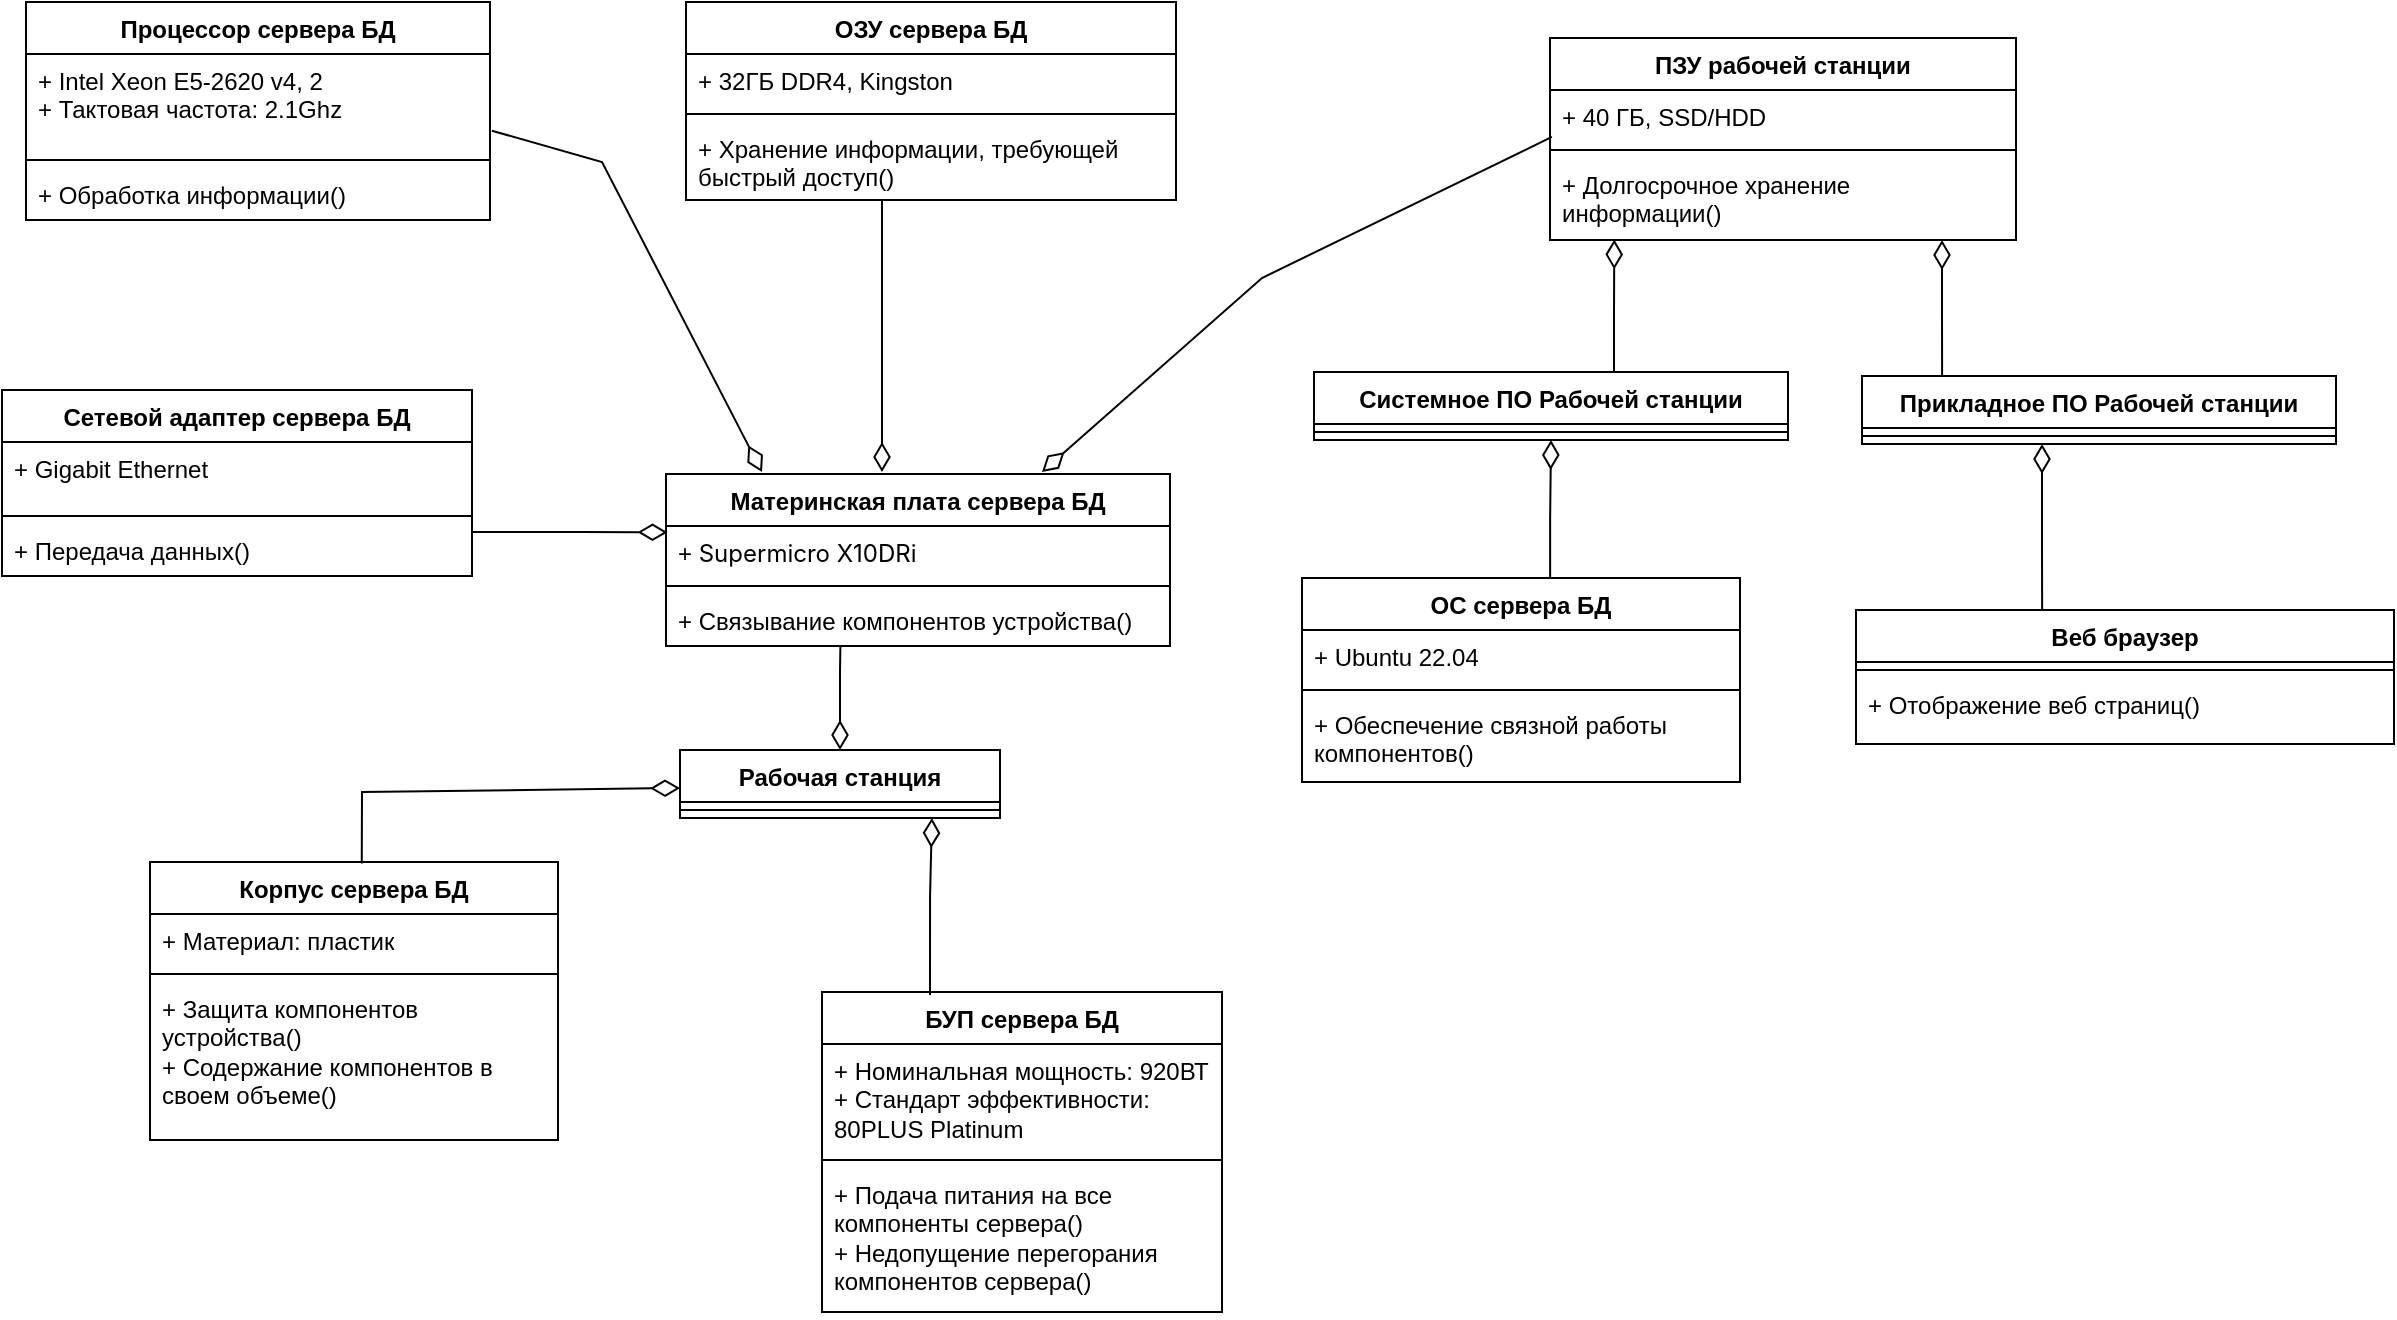 <mxfile version="24.3.1" type="github">
  <diagram name="Страница — 1" id="6BTomwEyEI26oJtq-LtX">
    <mxGraphModel dx="1300" dy="1883" grid="0" gridSize="10" guides="1" tooltips="1" connect="1" arrows="1" fold="1" page="1" pageScale="1" pageWidth="827" pageHeight="1169" math="0" shadow="0">
      <root>
        <mxCell id="0" />
        <mxCell id="1" parent="0" />
        <mxCell id="Z2QYZxNuVv8g1fYDHgrI-1" value="Рабочая станция" style="swimlane;fontStyle=1;align=center;verticalAlign=top;childLayout=stackLayout;horizontal=1;startSize=26;horizontalStack=0;resizeParent=1;resizeParentMax=0;resizeLast=0;collapsible=1;marginBottom=0;whiteSpace=wrap;html=1;" vertex="1" parent="1">
          <mxGeometry x="359" y="229" width="160" height="34" as="geometry" />
        </mxCell>
        <mxCell id="Z2QYZxNuVv8g1fYDHgrI-2" value="" style="line;strokeWidth=1;fillColor=none;align=left;verticalAlign=middle;spacingTop=-1;spacingLeft=3;spacingRight=3;rotatable=0;labelPosition=right;points=[];portConstraint=eastwest;strokeColor=inherit;" vertex="1" parent="Z2QYZxNuVv8g1fYDHgrI-1">
          <mxGeometry y="26" width="160" height="8" as="geometry" />
        </mxCell>
        <mxCell id="Z2QYZxNuVv8g1fYDHgrI-3" value="Корпус сервера БД" style="swimlane;fontStyle=1;align=center;verticalAlign=top;childLayout=stackLayout;horizontal=1;startSize=26;horizontalStack=0;resizeParent=1;resizeParentMax=0;resizeLast=0;collapsible=1;marginBottom=0;whiteSpace=wrap;html=1;" vertex="1" parent="1">
          <mxGeometry x="94" y="285" width="204" height="139" as="geometry" />
        </mxCell>
        <mxCell id="Z2QYZxNuVv8g1fYDHgrI-4" value="+ Материал: пластик" style="text;strokeColor=none;fillColor=none;align=left;verticalAlign=top;spacingLeft=4;spacingRight=4;overflow=hidden;rotatable=0;points=[[0,0.5],[1,0.5]];portConstraint=eastwest;whiteSpace=wrap;html=1;" vertex="1" parent="Z2QYZxNuVv8g1fYDHgrI-3">
          <mxGeometry y="26" width="204" height="26" as="geometry" />
        </mxCell>
        <mxCell id="Z2QYZxNuVv8g1fYDHgrI-5" value="" style="line;strokeWidth=1;fillColor=none;align=left;verticalAlign=middle;spacingTop=-1;spacingLeft=3;spacingRight=3;rotatable=0;labelPosition=right;points=[];portConstraint=eastwest;strokeColor=inherit;" vertex="1" parent="Z2QYZxNuVv8g1fYDHgrI-3">
          <mxGeometry y="52" width="204" height="8" as="geometry" />
        </mxCell>
        <mxCell id="Z2QYZxNuVv8g1fYDHgrI-6" value="+ Защита компонентов устройства()&lt;div&gt;+ Содержание компонентов в своем объеме()&lt;/div&gt;" style="text;strokeColor=none;fillColor=none;align=left;verticalAlign=top;spacingLeft=4;spacingRight=4;overflow=hidden;rotatable=0;points=[[0,0.5],[1,0.5]];portConstraint=eastwest;whiteSpace=wrap;html=1;" vertex="1" parent="Z2QYZxNuVv8g1fYDHgrI-3">
          <mxGeometry y="60" width="204" height="79" as="geometry" />
        </mxCell>
        <mxCell id="Z2QYZxNuVv8g1fYDHgrI-7" value="Материнская плата сервера БД" style="swimlane;fontStyle=1;align=center;verticalAlign=top;childLayout=stackLayout;horizontal=1;startSize=26;horizontalStack=0;resizeParent=1;resizeParentMax=0;resizeLast=0;collapsible=1;marginBottom=0;whiteSpace=wrap;html=1;" vertex="1" parent="1">
          <mxGeometry x="352" y="91" width="252" height="86" as="geometry" />
        </mxCell>
        <mxCell id="Z2QYZxNuVv8g1fYDHgrI-8" value="&lt;span style=&quot;background-color: rgb(255, 255, 255);&quot;&gt;&lt;font style=&quot;font-size: 12px;&quot;&gt;+&amp;nbsp;&lt;span style=&quot;font-family: Inter, -apple-system, BlinkMacSystemFont, &amp;quot;Segoe UI&amp;quot;, Roboto, Helvetica, Arial, sans-serif, &amp;quot;Apple Color Emoji&amp;quot;, &amp;quot;Segoe UI Emoji&amp;quot;, &amp;quot;Segoe UI Symbol&amp;quot;; white-space-collapse: preserve;&quot;&gt;Supermicro X10DRi&lt;/span&gt;&lt;/font&gt;&lt;/span&gt;&lt;div style=&quot;&quot;&gt;&lt;span style=&quot;background-color: rgb(255, 255, 255);&quot;&gt;&lt;span style=&quot;font-family: Inter, -apple-system, BlinkMacSystemFont, &amp;quot;Segoe UI&amp;quot;, Roboto, Helvetica, Arial, sans-serif, &amp;quot;Apple Color Emoji&amp;quot;, &amp;quot;Segoe UI Emoji&amp;quot;, &amp;quot;Segoe UI Symbol&amp;quot;; font-size: 16px; white-space-collapse: preserve;&quot;&gt;&lt;br&gt;&lt;/span&gt;&lt;/span&gt;&lt;/div&gt;" style="text;strokeColor=none;fillColor=none;align=left;verticalAlign=top;spacingLeft=4;spacingRight=4;overflow=hidden;rotatable=0;points=[[0,0.5],[1,0.5]];portConstraint=eastwest;whiteSpace=wrap;html=1;" vertex="1" parent="Z2QYZxNuVv8g1fYDHgrI-7">
          <mxGeometry y="26" width="252" height="26" as="geometry" />
        </mxCell>
        <mxCell id="Z2QYZxNuVv8g1fYDHgrI-9" value="" style="line;strokeWidth=1;fillColor=none;align=left;verticalAlign=middle;spacingTop=-1;spacingLeft=3;spacingRight=3;rotatable=0;labelPosition=right;points=[];portConstraint=eastwest;strokeColor=inherit;" vertex="1" parent="Z2QYZxNuVv8g1fYDHgrI-7">
          <mxGeometry y="52" width="252" height="8" as="geometry" />
        </mxCell>
        <mxCell id="Z2QYZxNuVv8g1fYDHgrI-10" value="+ Связывание компонентов устройства()" style="text;strokeColor=none;fillColor=none;align=left;verticalAlign=top;spacingLeft=4;spacingRight=4;overflow=hidden;rotatable=0;points=[[0,0.5],[1,0.5]];portConstraint=eastwest;whiteSpace=wrap;html=1;" vertex="1" parent="Z2QYZxNuVv8g1fYDHgrI-7">
          <mxGeometry y="60" width="252" height="26" as="geometry" />
        </mxCell>
        <mxCell id="Z2QYZxNuVv8g1fYDHgrI-11" value="Процессор сервера БД" style="swimlane;fontStyle=1;align=center;verticalAlign=top;childLayout=stackLayout;horizontal=1;startSize=26;horizontalStack=0;resizeParent=1;resizeParentMax=0;resizeLast=0;collapsible=1;marginBottom=0;whiteSpace=wrap;html=1;" vertex="1" parent="1">
          <mxGeometry x="32" y="-145" width="232" height="109" as="geometry" />
        </mxCell>
        <mxCell id="Z2QYZxNuVv8g1fYDHgrI-12" value="+ Intel Xeon E5-2620 v4, 2&lt;div&gt;+ Тактовая частота: 2.1Ghz&lt;/div&gt;" style="text;strokeColor=none;fillColor=none;align=left;verticalAlign=top;spacingLeft=4;spacingRight=4;overflow=hidden;rotatable=0;points=[[0,0.5],[1,0.5]];portConstraint=eastwest;whiteSpace=wrap;html=1;" vertex="1" parent="Z2QYZxNuVv8g1fYDHgrI-11">
          <mxGeometry y="26" width="232" height="49" as="geometry" />
        </mxCell>
        <mxCell id="Z2QYZxNuVv8g1fYDHgrI-13" value="" style="line;strokeWidth=1;fillColor=none;align=left;verticalAlign=middle;spacingTop=-1;spacingLeft=3;spacingRight=3;rotatable=0;labelPosition=right;points=[];portConstraint=eastwest;strokeColor=inherit;" vertex="1" parent="Z2QYZxNuVv8g1fYDHgrI-11">
          <mxGeometry y="75" width="232" height="8" as="geometry" />
        </mxCell>
        <mxCell id="Z2QYZxNuVv8g1fYDHgrI-14" value="+ Обработка информации()" style="text;strokeColor=none;fillColor=none;align=left;verticalAlign=top;spacingLeft=4;spacingRight=4;overflow=hidden;rotatable=0;points=[[0,0.5],[1,0.5]];portConstraint=eastwest;whiteSpace=wrap;html=1;" vertex="1" parent="Z2QYZxNuVv8g1fYDHgrI-11">
          <mxGeometry y="83" width="232" height="26" as="geometry" />
        </mxCell>
        <mxCell id="Z2QYZxNuVv8g1fYDHgrI-15" value="ОЗУ сервера БД" style="swimlane;fontStyle=1;align=center;verticalAlign=top;childLayout=stackLayout;horizontal=1;startSize=26;horizontalStack=0;resizeParent=1;resizeParentMax=0;resizeLast=0;collapsible=1;marginBottom=0;whiteSpace=wrap;html=1;" vertex="1" parent="1">
          <mxGeometry x="362" y="-145" width="245" height="99" as="geometry" />
        </mxCell>
        <mxCell id="Z2QYZxNuVv8g1fYDHgrI-16" value="+ 32ГБ DDR4, Kingston" style="text;strokeColor=none;fillColor=none;align=left;verticalAlign=top;spacingLeft=4;spacingRight=4;overflow=hidden;rotatable=0;points=[[0,0.5],[1,0.5]];portConstraint=eastwest;whiteSpace=wrap;html=1;" vertex="1" parent="Z2QYZxNuVv8g1fYDHgrI-15">
          <mxGeometry y="26" width="245" height="26" as="geometry" />
        </mxCell>
        <mxCell id="Z2QYZxNuVv8g1fYDHgrI-17" value="" style="line;strokeWidth=1;fillColor=none;align=left;verticalAlign=middle;spacingTop=-1;spacingLeft=3;spacingRight=3;rotatable=0;labelPosition=right;points=[];portConstraint=eastwest;strokeColor=inherit;" vertex="1" parent="Z2QYZxNuVv8g1fYDHgrI-15">
          <mxGeometry y="52" width="245" height="8" as="geometry" />
        </mxCell>
        <mxCell id="Z2QYZxNuVv8g1fYDHgrI-18" value="+ Хранение информации, требующей быстрый доступ()" style="text;strokeColor=none;fillColor=none;align=left;verticalAlign=top;spacingLeft=4;spacingRight=4;overflow=hidden;rotatable=0;points=[[0,0.5],[1,0.5]];portConstraint=eastwest;whiteSpace=wrap;html=1;" vertex="1" parent="Z2QYZxNuVv8g1fYDHgrI-15">
          <mxGeometry y="60" width="245" height="39" as="geometry" />
        </mxCell>
        <mxCell id="Z2QYZxNuVv8g1fYDHgrI-19" value="ПЗУ рабочей станции" style="swimlane;fontStyle=1;align=center;verticalAlign=top;childLayout=stackLayout;horizontal=1;startSize=26;horizontalStack=0;resizeParent=1;resizeParentMax=0;resizeLast=0;collapsible=1;marginBottom=0;whiteSpace=wrap;html=1;" vertex="1" parent="1">
          <mxGeometry x="794" y="-127" width="233" height="101" as="geometry" />
        </mxCell>
        <mxCell id="Z2QYZxNuVv8g1fYDHgrI-20" value="+ 40 ГБ, SSD/HDD" style="text;strokeColor=none;fillColor=none;align=left;verticalAlign=top;spacingLeft=4;spacingRight=4;overflow=hidden;rotatable=0;points=[[0,0.5],[1,0.5]];portConstraint=eastwest;whiteSpace=wrap;html=1;" vertex="1" parent="Z2QYZxNuVv8g1fYDHgrI-19">
          <mxGeometry y="26" width="233" height="26" as="geometry" />
        </mxCell>
        <mxCell id="Z2QYZxNuVv8g1fYDHgrI-21" value="" style="line;strokeWidth=1;fillColor=none;align=left;verticalAlign=middle;spacingTop=-1;spacingLeft=3;spacingRight=3;rotatable=0;labelPosition=right;points=[];portConstraint=eastwest;strokeColor=inherit;" vertex="1" parent="Z2QYZxNuVv8g1fYDHgrI-19">
          <mxGeometry y="52" width="233" height="8" as="geometry" />
        </mxCell>
        <mxCell id="Z2QYZxNuVv8g1fYDHgrI-22" value="+ Долгосрочное хранение информации()" style="text;strokeColor=none;fillColor=none;align=left;verticalAlign=top;spacingLeft=4;spacingRight=4;overflow=hidden;rotatable=0;points=[[0,0.5],[1,0.5]];portConstraint=eastwest;whiteSpace=wrap;html=1;" vertex="1" parent="Z2QYZxNuVv8g1fYDHgrI-19">
          <mxGeometry y="60" width="233" height="41" as="geometry" />
        </mxCell>
        <mxCell id="Z2QYZxNuVv8g1fYDHgrI-23" value="Сетевой адаптер сервера БД" style="swimlane;fontStyle=1;align=center;verticalAlign=top;childLayout=stackLayout;horizontal=1;startSize=26;horizontalStack=0;resizeParent=1;resizeParentMax=0;resizeLast=0;collapsible=1;marginBottom=0;whiteSpace=wrap;html=1;" vertex="1" parent="1">
          <mxGeometry x="20" y="49" width="235" height="93" as="geometry" />
        </mxCell>
        <mxCell id="Z2QYZxNuVv8g1fYDHgrI-24" value="+ Gigabit Ethernet" style="text;strokeColor=none;fillColor=none;align=left;verticalAlign=top;spacingLeft=4;spacingRight=4;overflow=hidden;rotatable=0;points=[[0,0.5],[1,0.5]];portConstraint=eastwest;whiteSpace=wrap;html=1;" vertex="1" parent="Z2QYZxNuVv8g1fYDHgrI-23">
          <mxGeometry y="26" width="235" height="33" as="geometry" />
        </mxCell>
        <mxCell id="Z2QYZxNuVv8g1fYDHgrI-25" value="" style="line;strokeWidth=1;fillColor=none;align=left;verticalAlign=middle;spacingTop=-1;spacingLeft=3;spacingRight=3;rotatable=0;labelPosition=right;points=[];portConstraint=eastwest;strokeColor=inherit;" vertex="1" parent="Z2QYZxNuVv8g1fYDHgrI-23">
          <mxGeometry y="59" width="235" height="8" as="geometry" />
        </mxCell>
        <mxCell id="Z2QYZxNuVv8g1fYDHgrI-26" value="+ Передача данных()" style="text;strokeColor=none;fillColor=none;align=left;verticalAlign=top;spacingLeft=4;spacingRight=4;overflow=hidden;rotatable=0;points=[[0,0.5],[1,0.5]];portConstraint=eastwest;whiteSpace=wrap;html=1;" vertex="1" parent="Z2QYZxNuVv8g1fYDHgrI-23">
          <mxGeometry y="67" width="235" height="26" as="geometry" />
        </mxCell>
        <mxCell id="Z2QYZxNuVv8g1fYDHgrI-27" value="Системное ПО Рабочей станции" style="swimlane;fontStyle=1;align=center;verticalAlign=top;childLayout=stackLayout;horizontal=1;startSize=26;horizontalStack=0;resizeParent=1;resizeParentMax=0;resizeLast=0;collapsible=1;marginBottom=0;whiteSpace=wrap;html=1;" vertex="1" parent="1">
          <mxGeometry x="676" y="40" width="237" height="34" as="geometry" />
        </mxCell>
        <mxCell id="Z2QYZxNuVv8g1fYDHgrI-28" value="" style="line;strokeWidth=1;fillColor=none;align=left;verticalAlign=middle;spacingTop=-1;spacingLeft=3;spacingRight=3;rotatable=0;labelPosition=right;points=[];portConstraint=eastwest;strokeColor=inherit;" vertex="1" parent="Z2QYZxNuVv8g1fYDHgrI-27">
          <mxGeometry y="26" width="237" height="8" as="geometry" />
        </mxCell>
        <mxCell id="Z2QYZxNuVv8g1fYDHgrI-29" value="Прикладное ПО Рабочей станции" style="swimlane;fontStyle=1;align=center;verticalAlign=top;childLayout=stackLayout;horizontal=1;startSize=26;horizontalStack=0;resizeParent=1;resizeParentMax=0;resizeLast=0;collapsible=1;marginBottom=0;whiteSpace=wrap;html=1;" vertex="1" parent="1">
          <mxGeometry x="950" y="42" width="237" height="34" as="geometry" />
        </mxCell>
        <mxCell id="Z2QYZxNuVv8g1fYDHgrI-30" value="" style="line;strokeWidth=1;fillColor=none;align=left;verticalAlign=middle;spacingTop=-1;spacingLeft=3;spacingRight=3;rotatable=0;labelPosition=right;points=[];portConstraint=eastwest;strokeColor=inherit;" vertex="1" parent="Z2QYZxNuVv8g1fYDHgrI-29">
          <mxGeometry y="26" width="237" height="8" as="geometry" />
        </mxCell>
        <mxCell id="Z2QYZxNuVv8g1fYDHgrI-31" value="ОС сервера БД" style="swimlane;fontStyle=1;align=center;verticalAlign=top;childLayout=stackLayout;horizontal=1;startSize=26;horizontalStack=0;resizeParent=1;resizeParentMax=0;resizeLast=0;collapsible=1;marginBottom=0;whiteSpace=wrap;html=1;" vertex="1" parent="1">
          <mxGeometry x="670" y="143" width="219" height="102" as="geometry" />
        </mxCell>
        <mxCell id="Z2QYZxNuVv8g1fYDHgrI-32" value="+ Ubuntu 22.04" style="text;strokeColor=none;fillColor=none;align=left;verticalAlign=top;spacingLeft=4;spacingRight=4;overflow=hidden;rotatable=0;points=[[0,0.5],[1,0.5]];portConstraint=eastwest;whiteSpace=wrap;html=1;" vertex="1" parent="Z2QYZxNuVv8g1fYDHgrI-31">
          <mxGeometry y="26" width="219" height="26" as="geometry" />
        </mxCell>
        <mxCell id="Z2QYZxNuVv8g1fYDHgrI-33" value="" style="line;strokeWidth=1;fillColor=none;align=left;verticalAlign=middle;spacingTop=-1;spacingLeft=3;spacingRight=3;rotatable=0;labelPosition=right;points=[];portConstraint=eastwest;strokeColor=inherit;" vertex="1" parent="Z2QYZxNuVv8g1fYDHgrI-31">
          <mxGeometry y="52" width="219" height="8" as="geometry" />
        </mxCell>
        <mxCell id="Z2QYZxNuVv8g1fYDHgrI-34" value="+ Обеспечение связной работы компонентов()" style="text;strokeColor=none;fillColor=none;align=left;verticalAlign=top;spacingLeft=4;spacingRight=4;overflow=hidden;rotatable=0;points=[[0,0.5],[1,0.5]];portConstraint=eastwest;whiteSpace=wrap;html=1;" vertex="1" parent="Z2QYZxNuVv8g1fYDHgrI-31">
          <mxGeometry y="60" width="219" height="42" as="geometry" />
        </mxCell>
        <mxCell id="Z2QYZxNuVv8g1fYDHgrI-35" value="Веб браузер" style="swimlane;fontStyle=1;align=center;verticalAlign=top;childLayout=stackLayout;horizontal=1;startSize=26;horizontalStack=0;resizeParent=1;resizeParentMax=0;resizeLast=0;collapsible=1;marginBottom=0;whiteSpace=wrap;html=1;" vertex="1" parent="1">
          <mxGeometry x="947" y="159" width="269" height="67" as="geometry" />
        </mxCell>
        <mxCell id="Z2QYZxNuVv8g1fYDHgrI-37" value="" style="line;strokeWidth=1;fillColor=none;align=left;verticalAlign=middle;spacingTop=-1;spacingLeft=3;spacingRight=3;rotatable=0;labelPosition=right;points=[];portConstraint=eastwest;strokeColor=inherit;" vertex="1" parent="Z2QYZxNuVv8g1fYDHgrI-35">
          <mxGeometry y="26" width="269" height="8" as="geometry" />
        </mxCell>
        <mxCell id="Z2QYZxNuVv8g1fYDHgrI-38" value="&lt;div&gt;+ Отображение веб страниц()&lt;/div&gt;" style="text;strokeColor=none;fillColor=none;align=left;verticalAlign=top;spacingLeft=4;spacingRight=4;overflow=hidden;rotatable=0;points=[[0,0.5],[1,0.5]];portConstraint=eastwest;whiteSpace=wrap;html=1;" vertex="1" parent="Z2QYZxNuVv8g1fYDHgrI-35">
          <mxGeometry y="34" width="269" height="33" as="geometry" />
        </mxCell>
        <mxCell id="Z2QYZxNuVv8g1fYDHgrI-39" value="" style="endArrow=diamondThin;endFill=0;endSize=12;html=1;rounded=0;exitX=0.519;exitY=0.005;exitDx=0;exitDy=0;exitPerimeter=0;" edge="1" parent="1" source="Z2QYZxNuVv8g1fYDHgrI-3">
          <mxGeometry width="160" relative="1" as="geometry">
            <mxPoint x="200" y="280" as="sourcePoint" />
            <mxPoint x="359" y="248" as="targetPoint" />
            <Array as="points">
              <mxPoint x="200" y="250" />
            </Array>
          </mxGeometry>
        </mxCell>
        <mxCell id="Z2QYZxNuVv8g1fYDHgrI-40" value="" style="endArrow=diamondThin;endFill=0;endSize=12;html=1;rounded=0;exitX=0.346;exitY=1.016;exitDx=0;exitDy=0;exitPerimeter=0;entryX=0.5;entryY=0;entryDx=0;entryDy=0;" edge="1" parent="1" source="Z2QYZxNuVv8g1fYDHgrI-10" target="Z2QYZxNuVv8g1fYDHgrI-1">
          <mxGeometry width="160" relative="1" as="geometry">
            <mxPoint x="190" y="213" as="sourcePoint" />
            <mxPoint x="349" y="175" as="targetPoint" />
            <Array as="points">
              <mxPoint x="439" y="190" />
            </Array>
          </mxGeometry>
        </mxCell>
        <mxCell id="Z2QYZxNuVv8g1fYDHgrI-41" value="" style="endArrow=diamondThin;endFill=0;endSize=12;html=1;rounded=0;exitX=0.999;exitY=0.152;exitDx=0;exitDy=0;exitPerimeter=0;entryX=0.003;entryY=0.121;entryDx=0;entryDy=0;entryPerimeter=0;" edge="1" parent="1" source="Z2QYZxNuVv8g1fYDHgrI-26" target="Z2QYZxNuVv8g1fYDHgrI-8">
          <mxGeometry width="160" relative="1" as="geometry">
            <mxPoint x="310" y="107" as="sourcePoint" />
            <mxPoint x="350" y="120" as="targetPoint" />
            <Array as="points">
              <mxPoint x="310" y="120" />
            </Array>
          </mxGeometry>
        </mxCell>
        <mxCell id="Z2QYZxNuVv8g1fYDHgrI-42" value="" style="endArrow=diamondThin;endFill=0;endSize=12;html=1;rounded=0;exitX=0.346;exitY=1.016;exitDx=0;exitDy=0;exitPerimeter=0;" edge="1" parent="1">
          <mxGeometry width="160" relative="1" as="geometry">
            <mxPoint x="460" y="-46" as="sourcePoint" />
            <mxPoint x="460" y="90" as="targetPoint" />
            <Array as="points">
              <mxPoint x="460" y="-33" />
            </Array>
          </mxGeometry>
        </mxCell>
        <mxCell id="Z2QYZxNuVv8g1fYDHgrI-43" value="" style="endArrow=diamondThin;endFill=0;endSize=12;html=1;rounded=0;exitX=1.004;exitY=0.783;exitDx=0;exitDy=0;exitPerimeter=0;" edge="1" parent="1" source="Z2QYZxNuVv8g1fYDHgrI-12">
          <mxGeometry width="160" relative="1" as="geometry">
            <mxPoint x="320" y="-78" as="sourcePoint" />
            <mxPoint x="400" y="90" as="targetPoint" />
            <Array as="points">
              <mxPoint x="320" y="-65" />
            </Array>
          </mxGeometry>
        </mxCell>
        <mxCell id="Z2QYZxNuVv8g1fYDHgrI-44" value="" style="endArrow=diamondThin;endFill=0;endSize=12;html=1;rounded=0;exitX=0.004;exitY=0.903;exitDx=0;exitDy=0;exitPerimeter=0;" edge="1" parent="1" source="Z2QYZxNuVv8g1fYDHgrI-20">
          <mxGeometry width="160" relative="1" as="geometry">
            <mxPoint x="790" y="-70" as="sourcePoint" />
            <mxPoint x="540" y="90" as="targetPoint" />
            <Array as="points">
              <mxPoint x="650" y="-7" />
            </Array>
          </mxGeometry>
        </mxCell>
        <mxCell id="Z2QYZxNuVv8g1fYDHgrI-45" value="" style="endArrow=diamondThin;endFill=0;endSize=12;html=1;rounded=0;entryX=0.138;entryY=0.993;entryDx=0;entryDy=0;entryPerimeter=0;" edge="1" parent="1" target="Z2QYZxNuVv8g1fYDHgrI-22">
          <mxGeometry width="160" relative="1" as="geometry">
            <mxPoint x="826" y="40" as="sourcePoint" />
            <mxPoint x="760" y="26" as="targetPoint" />
            <Array as="points">
              <mxPoint x="826" y="10" />
            </Array>
          </mxGeometry>
        </mxCell>
        <mxCell id="Z2QYZxNuVv8g1fYDHgrI-46" value="" style="endArrow=diamondThin;endFill=0;endSize=12;html=1;rounded=0;entryX=0.138;entryY=0.993;entryDx=0;entryDy=0;entryPerimeter=0;exitX=0.169;exitY=0.014;exitDx=0;exitDy=0;exitPerimeter=0;" edge="1" parent="1" source="Z2QYZxNuVv8g1fYDHgrI-29">
          <mxGeometry width="160" relative="1" as="geometry">
            <mxPoint x="990" y="40" as="sourcePoint" />
            <mxPoint x="990" y="-26" as="targetPoint" />
            <Array as="points">
              <mxPoint x="990" y="10" />
            </Array>
          </mxGeometry>
        </mxCell>
        <mxCell id="Z2QYZxNuVv8g1fYDHgrI-47" value="" style="endArrow=diamondThin;endFill=0;endSize=12;html=1;rounded=0;entryX=0.5;entryY=1;entryDx=0;entryDy=0;" edge="1" parent="1" target="Z2QYZxNuVv8g1fYDHgrI-27">
          <mxGeometry width="160" relative="1" as="geometry">
            <mxPoint x="794.07" y="143" as="sourcePoint" />
            <mxPoint x="794.07" y="77" as="targetPoint" />
            <Array as="points">
              <mxPoint x="794.07" y="113" />
            </Array>
          </mxGeometry>
        </mxCell>
        <mxCell id="Z2QYZxNuVv8g1fYDHgrI-48" value="" style="endArrow=diamondThin;endFill=0;endSize=12;html=1;rounded=0;exitX=0.346;exitY=-0.004;exitDx=0;exitDy=0;exitPerimeter=0;" edge="1" parent="1" source="Z2QYZxNuVv8g1fYDHgrI-35">
          <mxGeometry width="160" relative="1" as="geometry">
            <mxPoint x="1040" y="156" as="sourcePoint" />
            <mxPoint x="1040" y="76" as="targetPoint" />
            <Array as="points">
              <mxPoint x="1040" y="125" />
            </Array>
          </mxGeometry>
        </mxCell>
        <mxCell id="Z2QYZxNuVv8g1fYDHgrI-49" value="БУП сервера БД" style="swimlane;fontStyle=1;align=center;verticalAlign=top;childLayout=stackLayout;horizontal=1;startSize=26;horizontalStack=0;resizeParent=1;resizeParentMax=0;resizeLast=0;collapsible=1;marginBottom=0;whiteSpace=wrap;html=1;" vertex="1" parent="1">
          <mxGeometry x="430" y="350" width="200" height="160" as="geometry" />
        </mxCell>
        <mxCell id="Z2QYZxNuVv8g1fYDHgrI-50" value="+ Номинальная мощность: 920ВТ&lt;div&gt;+ Стандарт эффективности: 80PLUS Platinum&lt;/div&gt;" style="text;strokeColor=none;fillColor=none;align=left;verticalAlign=top;spacingLeft=4;spacingRight=4;overflow=hidden;rotatable=0;points=[[0,0.5],[1,0.5]];portConstraint=eastwest;whiteSpace=wrap;html=1;" vertex="1" parent="Z2QYZxNuVv8g1fYDHgrI-49">
          <mxGeometry y="26" width="200" height="54" as="geometry" />
        </mxCell>
        <mxCell id="Z2QYZxNuVv8g1fYDHgrI-51" value="" style="line;strokeWidth=1;fillColor=none;align=left;verticalAlign=middle;spacingTop=-1;spacingLeft=3;spacingRight=3;rotatable=0;labelPosition=right;points=[];portConstraint=eastwest;strokeColor=inherit;" vertex="1" parent="Z2QYZxNuVv8g1fYDHgrI-49">
          <mxGeometry y="80" width="200" height="8" as="geometry" />
        </mxCell>
        <mxCell id="Z2QYZxNuVv8g1fYDHgrI-52" value="+ Подача питания на все компоненты сервера()&lt;div&gt;+ Недопущение перегорания компонентов сервера()&lt;/div&gt;" style="text;strokeColor=none;fillColor=none;align=left;verticalAlign=top;spacingLeft=4;spacingRight=4;overflow=hidden;rotatable=0;points=[[0,0.5],[1,0.5]];portConstraint=eastwest;whiteSpace=wrap;html=1;" vertex="1" parent="Z2QYZxNuVv8g1fYDHgrI-49">
          <mxGeometry y="88" width="200" height="72" as="geometry" />
        </mxCell>
        <mxCell id="Z2QYZxNuVv8g1fYDHgrI-53" value="" style="endArrow=diamondThin;endFill=0;endSize=12;html=1;rounded=0;entryX=0.5;entryY=1;entryDx=0;entryDy=0;exitX=0.27;exitY=0.009;exitDx=0;exitDy=0;exitPerimeter=0;" edge="1" parent="1" source="Z2QYZxNuVv8g1fYDHgrI-49">
          <mxGeometry width="160" relative="1" as="geometry">
            <mxPoint x="484.03" y="332" as="sourcePoint" />
            <mxPoint x="484.96" y="263" as="targetPoint" />
            <Array as="points">
              <mxPoint x="484.03" y="302" />
            </Array>
          </mxGeometry>
        </mxCell>
      </root>
    </mxGraphModel>
  </diagram>
</mxfile>
